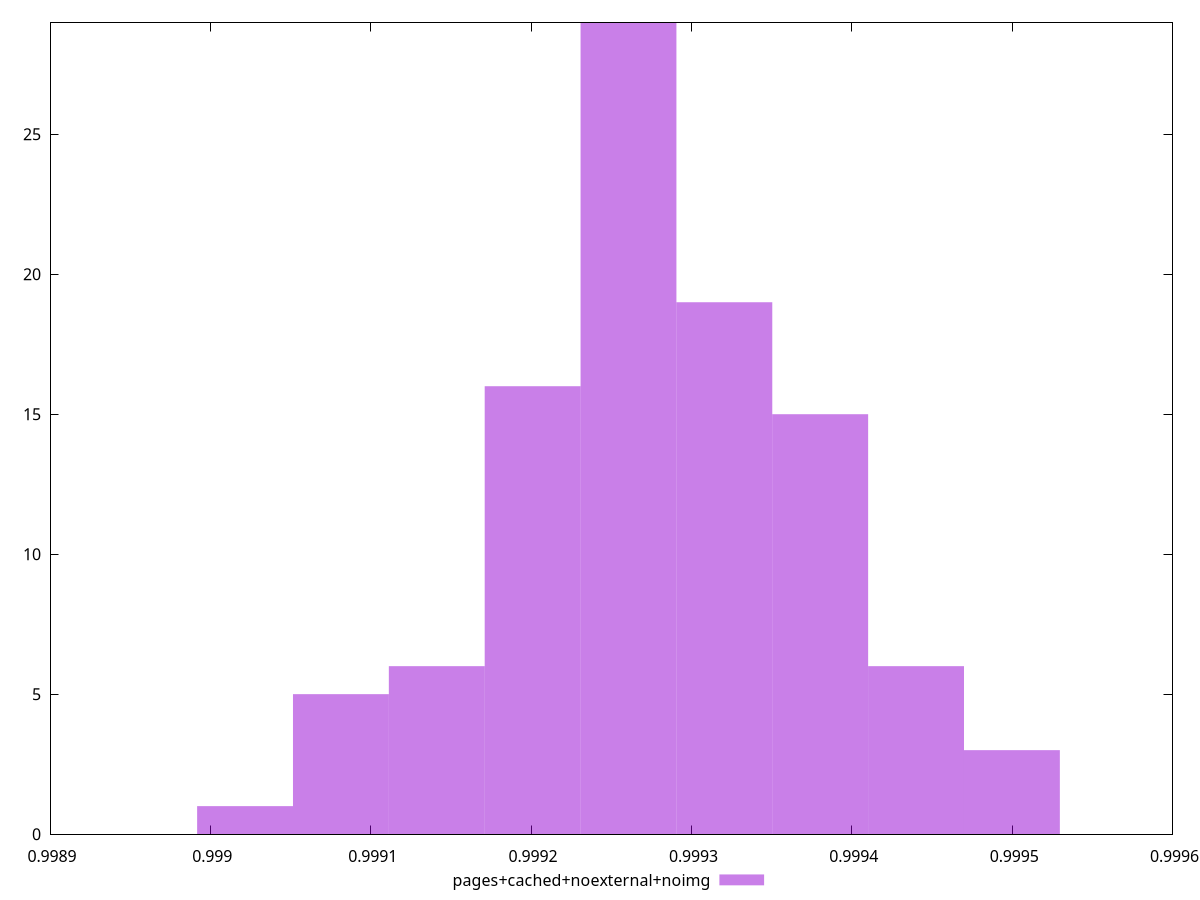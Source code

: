 $_pagesCachedNoexternalNoimg <<EOF
0.9992009727386894 16
0.9993803088390911 15
0.9992607514388233 29
0.9993205301389572 19
0.9991411940385554 6
0.9990814153384214 5
0.9994400875392251 6
0.9990216366382876 1
0.999499866239359 3
EOF
set key outside below
set terminal pngcairo
set output "report_00005_2020-11-02T22-26-11.212Z/mainthread-work-breakdown/pages+cached+noexternal+noimg//hist.png"
set yrange [0:29]
set boxwidth 0.000059778700133932955
set style fill transparent solid 0.5 noborder
plot $_pagesCachedNoexternalNoimg title "pages+cached+noexternal+noimg" with boxes ,